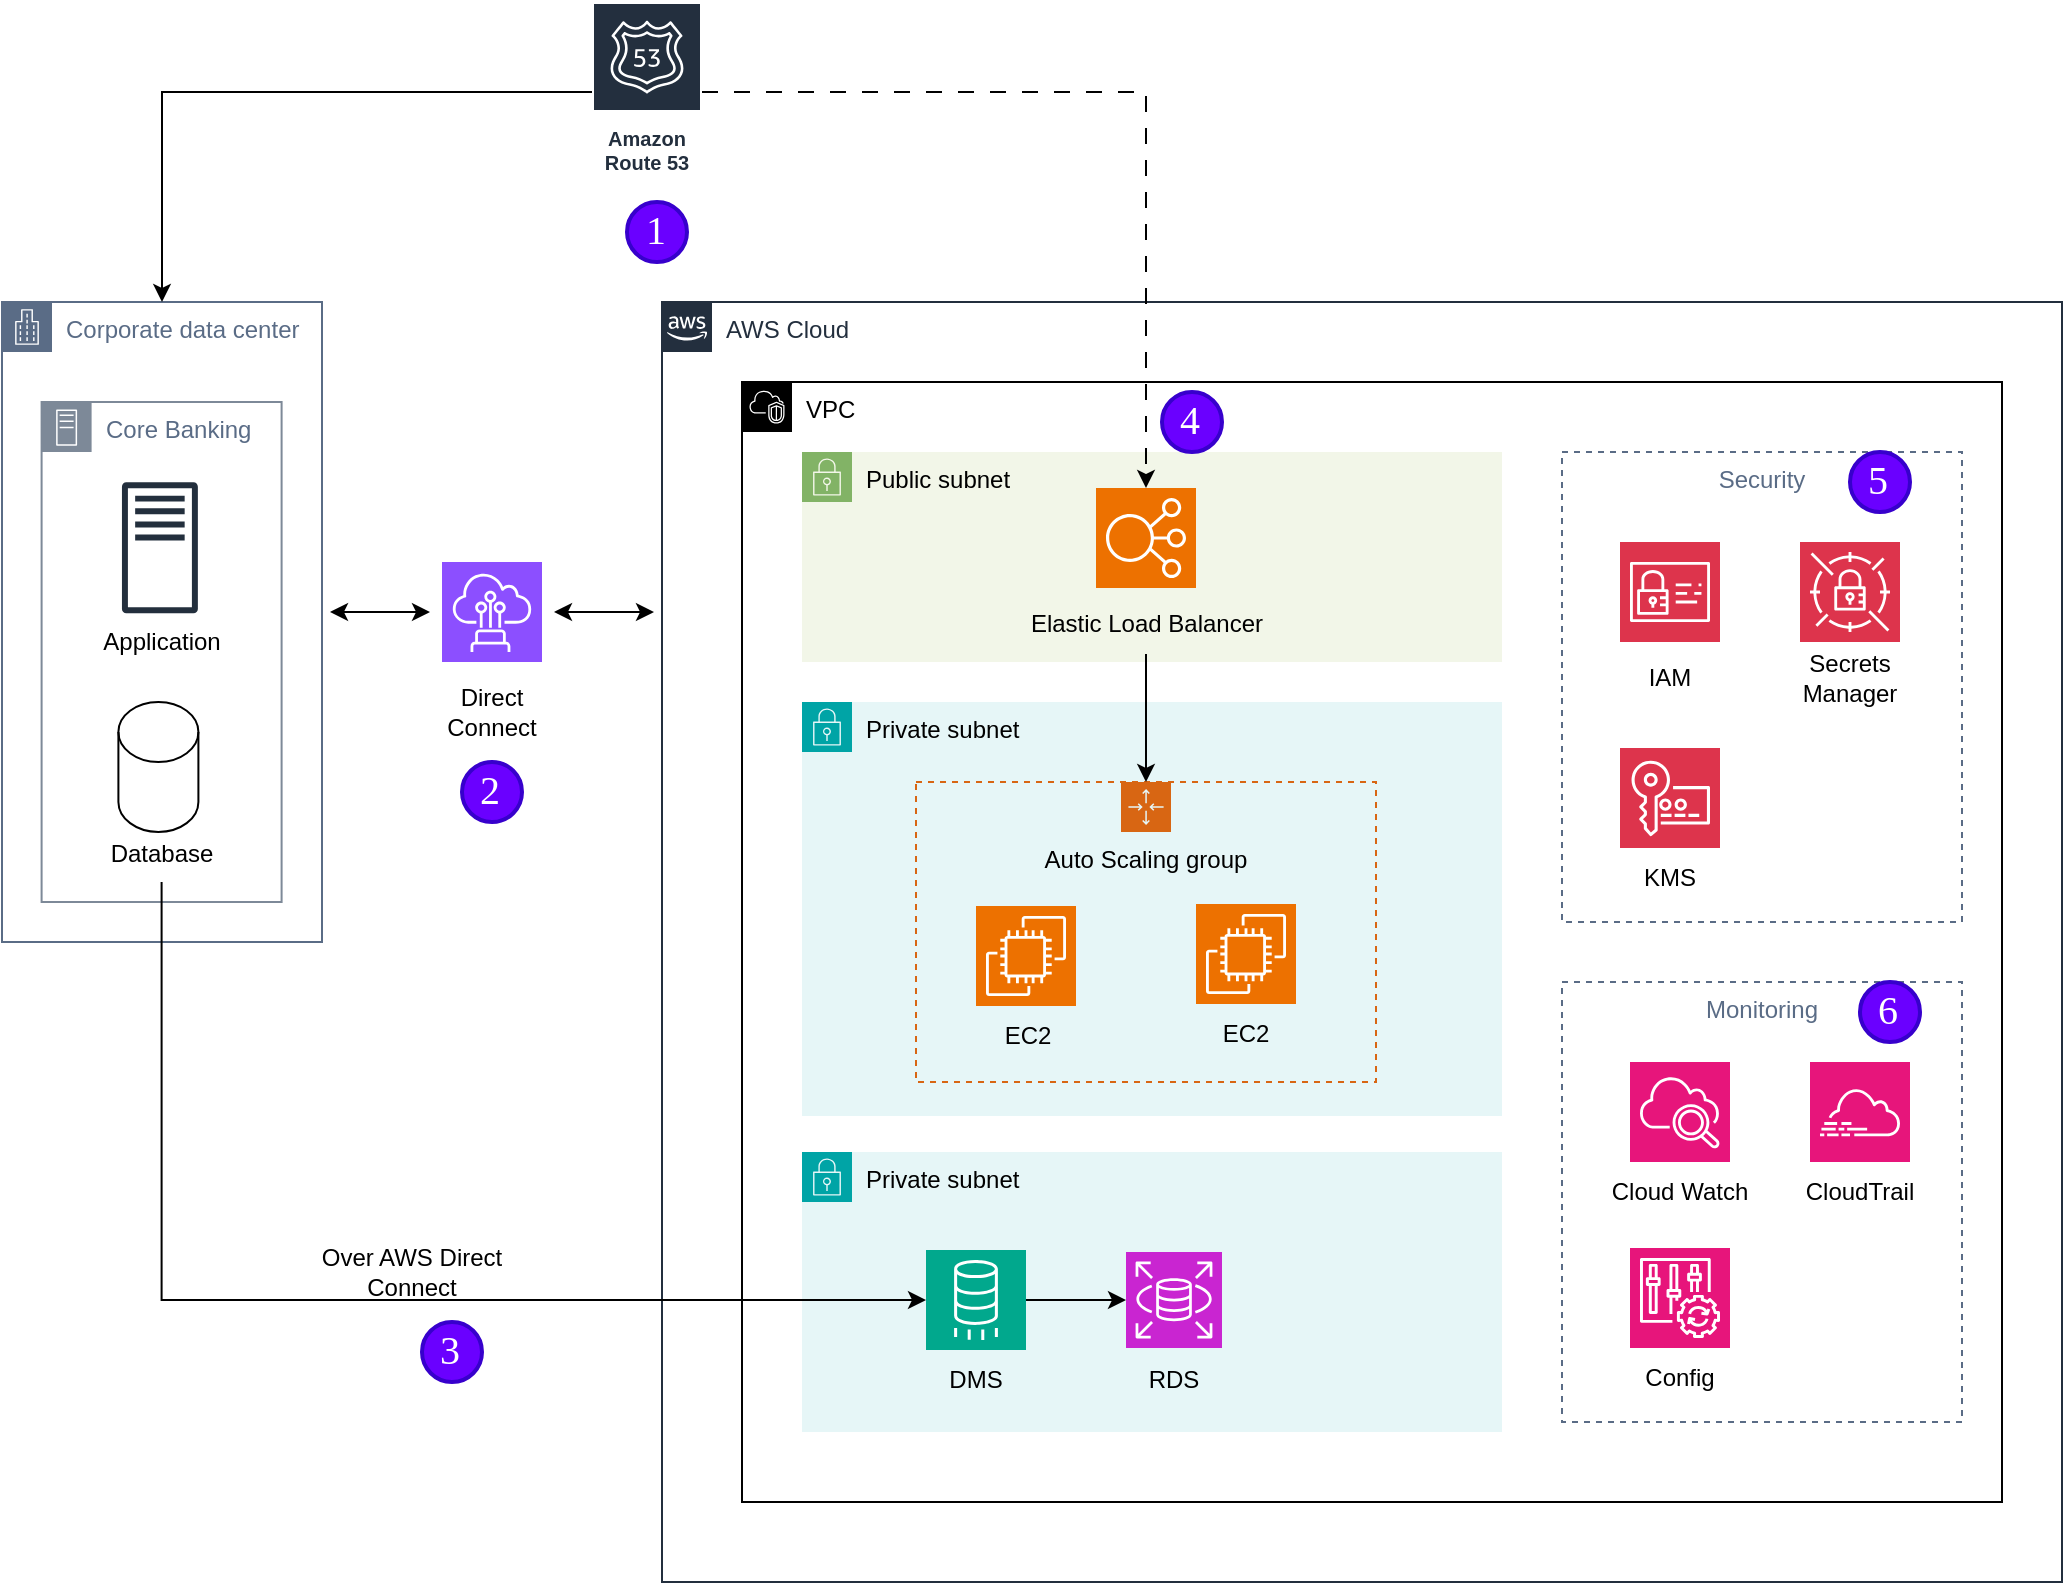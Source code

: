 <mxfile version="22.1.0" type="github">
  <diagram name="Page-1" id="9MIOL11NnL3qeURcutW-">
    <mxGraphModel dx="1237" dy="1936" grid="1" gridSize="10" guides="1" tooltips="1" connect="1" arrows="1" fold="1" page="1" pageScale="1" pageWidth="850" pageHeight="1100" math="0" shadow="0">
      <root>
        <mxCell id="0" />
        <mxCell id="1" parent="0" />
        <mxCell id="nIONL99TktXxZXt7bv5b-1" value="Corporate data center" style="points=[[0,0],[0.25,0],[0.5,0],[0.75,0],[1,0],[1,0.25],[1,0.5],[1,0.75],[1,1],[0.75,1],[0.5,1],[0.25,1],[0,1],[0,0.75],[0,0.5],[0,0.25]];outlineConnect=0;gradientColor=none;html=1;whiteSpace=wrap;fontSize=12;fontStyle=0;container=1;pointerEvents=0;collapsible=0;recursiveResize=0;shape=mxgraph.aws4.group;grIcon=mxgraph.aws4.group_corporate_data_center;strokeColor=#5A6C86;fillColor=none;verticalAlign=top;align=left;spacingLeft=30;fontColor=#5A6C86;dashed=0;" parent="1" vertex="1">
          <mxGeometry x="70" y="120" width="160" height="320" as="geometry" />
        </mxCell>
        <mxCell id="_xfP7KNKbU03eaIIPz9H-15" value="" style="group" parent="nIONL99TktXxZXt7bv5b-1" vertex="1" connectable="0">
          <mxGeometry x="49.8" y="200" width="60" height="90" as="geometry" />
        </mxCell>
        <mxCell id="nIONL99TktXxZXt7bv5b-10" value="" style="shape=cylinder3;whiteSpace=wrap;html=1;boundedLbl=1;backgroundOutline=1;size=15;" parent="_xfP7KNKbU03eaIIPz9H-15" vertex="1">
          <mxGeometry x="8.4" width="40" height="64.948" as="geometry" />
        </mxCell>
        <mxCell id="nIONL99TktXxZXt7bv5b-13" value="Database" style="text;html=1;strokeColor=none;fillColor=none;align=center;verticalAlign=middle;whiteSpace=wrap;rounded=0;" parent="_xfP7KNKbU03eaIIPz9H-15" vertex="1">
          <mxGeometry y="62.165" width="60" height="27.835" as="geometry" />
        </mxCell>
        <mxCell id="_xfP7KNKbU03eaIIPz9H-45" value="" style="group" parent="nIONL99TktXxZXt7bv5b-1" vertex="1" connectable="0">
          <mxGeometry x="50" y="90" width="59.8" height="94" as="geometry" />
        </mxCell>
        <mxCell id="_xfP7KNKbU03eaIIPz9H-3" value="" style="sketch=0;outlineConnect=0;fontColor=#232F3E;gradientColor=none;fillColor=#232F3D;strokeColor=none;dashed=0;verticalLabelPosition=bottom;verticalAlign=top;align=center;html=1;fontSize=12;fontStyle=0;aspect=fixed;pointerEvents=1;shape=mxgraph.aws4.traditional_server;" parent="_xfP7KNKbU03eaIIPz9H-45" vertex="1">
          <mxGeometry x="9.977" width="37.957" height="65.8" as="geometry" />
        </mxCell>
        <mxCell id="_xfP7KNKbU03eaIIPz9H-14" value="Application" style="text;html=1;strokeColor=none;fillColor=none;align=center;verticalAlign=middle;whiteSpace=wrap;rounded=0;" parent="_xfP7KNKbU03eaIIPz9H-45" vertex="1">
          <mxGeometry y="65.8" width="59.8" height="28.2" as="geometry" />
        </mxCell>
        <mxCell id="_xfP7KNKbU03eaIIPz9H-48" value="Core Banking" style="points=[[0,0],[0.25,0],[0.5,0],[0.75,0],[1,0],[1,0.25],[1,0.5],[1,0.75],[1,1],[0.75,1],[0.5,1],[0.25,1],[0,1],[0,0.75],[0,0.5],[0,0.25]];outlineConnect=0;gradientColor=none;html=1;whiteSpace=wrap;fontSize=12;fontStyle=0;container=1;pointerEvents=0;collapsible=0;recursiveResize=0;shape=mxgraph.aws4.group;grIcon=mxgraph.aws4.group_on_premise;strokeColor=#7D8998;fillColor=none;verticalAlign=top;align=left;spacingLeft=30;fontColor=#5A6C86;dashed=0;" parent="nIONL99TktXxZXt7bv5b-1" vertex="1">
          <mxGeometry x="19.8" y="50" width="120" height="250" as="geometry" />
        </mxCell>
        <mxCell id="nIONL99TktXxZXt7bv5b-18" value="AWS Cloud" style="points=[[0,0],[0.25,0],[0.5,0],[0.75,0],[1,0],[1,0.25],[1,0.5],[1,0.75],[1,1],[0.75,1],[0.5,1],[0.25,1],[0,1],[0,0.75],[0,0.5],[0,0.25]];outlineConnect=0;gradientColor=none;html=1;whiteSpace=wrap;fontSize=12;fontStyle=0;container=1;pointerEvents=0;collapsible=0;recursiveResize=0;shape=mxgraph.aws4.group;grIcon=mxgraph.aws4.group_aws_cloud_alt;strokeColor=#232F3E;fillColor=none;verticalAlign=top;align=left;spacingLeft=30;fontColor=#232F3E;dashed=0;" parent="1" vertex="1">
          <mxGeometry x="400" y="120" width="700" height="640" as="geometry" />
        </mxCell>
        <mxCell id="_xfP7KNKbU03eaIIPz9H-24" value="VPC" style="points=[[0,0],[0.25,0],[0.5,0],[0.75,0],[1,0],[1,0.25],[1,0.5],[1,0.75],[1,1],[0.75,1],[0.5,1],[0.25,1],[0,1],[0,0.75],[0,0.5],[0,0.25]];outlineConnect=0;html=1;whiteSpace=wrap;fontSize=12;fontStyle=0;container=1;pointerEvents=0;collapsible=0;recursiveResize=0;shape=mxgraph.aws4.group;grIcon=mxgraph.aws4.group_vpc2;verticalAlign=top;align=left;spacingLeft=30;dashed=0;fillColor=none;" parent="nIONL99TktXxZXt7bv5b-18" vertex="1">
          <mxGeometry x="40" y="40" width="630" height="560" as="geometry" />
        </mxCell>
        <mxCell id="_xfP7KNKbU03eaIIPz9H-27" value="Private subnet" style="points=[[0,0],[0.25,0],[0.5,0],[0.75,0],[1,0],[1,0.25],[1,0.5],[1,0.75],[1,1],[0.75,1],[0.5,1],[0.25,1],[0,1],[0,0.75],[0,0.5],[0,0.25]];outlineConnect=0;html=1;whiteSpace=wrap;fontSize=12;fontStyle=0;container=1;pointerEvents=0;collapsible=0;recursiveResize=0;shape=mxgraph.aws4.group;grIcon=mxgraph.aws4.group_security_group;grStroke=0;strokeColor=#00A4A6;fillColor=#E6F6F7;verticalAlign=top;align=left;spacingLeft=30;dashed=0;" parent="_xfP7KNKbU03eaIIPz9H-24" vertex="1">
          <mxGeometry x="30" y="160" width="350" height="207" as="geometry" />
        </mxCell>
        <mxCell id="_xfP7KNKbU03eaIIPz9H-29" value="Auto Scaling group" style="points=[[0,0],[0.25,0],[0.5,0],[0.75,0],[1,0],[1,0.25],[1,0.5],[1,0.75],[1,1],[0.75,1],[0.5,1],[0.25,1],[0,1],[0,0.75],[0,0.5],[0,0.25]];outlineConnect=0;html=1;whiteSpace=wrap;fontSize=12;fontStyle=0;container=1;pointerEvents=0;collapsible=0;recursiveResize=0;shape=mxgraph.aws4.groupCenter;grIcon=mxgraph.aws4.group_auto_scaling_group;grStroke=1;strokeColor=#D86613;fillColor=#E6F6F7;verticalAlign=top;align=center;dashed=1;spacingTop=25;" parent="_xfP7KNKbU03eaIIPz9H-27" vertex="1">
          <mxGeometry x="57" y="40" width="230" height="150" as="geometry" />
        </mxCell>
        <mxCell id="_xfP7KNKbU03eaIIPz9H-32" value="" style="sketch=0;points=[[0,0,0],[0.25,0,0],[0.5,0,0],[0.75,0,0],[1,0,0],[0,1,0],[0.25,1,0],[0.5,1,0],[0.75,1,0],[1,1,0],[0,0.25,0],[0,0.5,0],[0,0.75,0],[1,0.25,0],[1,0.5,0],[1,0.75,0]];outlineConnect=0;fontColor=#232F3E;fillColor=#ED7100;strokeColor=#ffffff;dashed=0;verticalLabelPosition=bottom;verticalAlign=top;align=center;html=1;fontSize=12;fontStyle=0;aspect=fixed;shape=mxgraph.aws4.resourceIcon;resIcon=mxgraph.aws4.ec2;" parent="_xfP7KNKbU03eaIIPz9H-29" vertex="1">
          <mxGeometry x="30" y="62" width="50" height="50" as="geometry" />
        </mxCell>
        <mxCell id="_xfP7KNKbU03eaIIPz9H-33" value="" style="sketch=0;points=[[0,0,0],[0.25,0,0],[0.5,0,0],[0.75,0,0],[1,0,0],[0,1,0],[0.25,1,0],[0.5,1,0],[0.75,1,0],[1,1,0],[0,0.25,0],[0,0.5,0],[0,0.75,0],[1,0.25,0],[1,0.5,0],[1,0.75,0]];outlineConnect=0;fontColor=#232F3E;fillColor=#ED7100;strokeColor=#ffffff;dashed=0;verticalLabelPosition=bottom;verticalAlign=top;align=center;html=1;fontSize=12;fontStyle=0;aspect=fixed;shape=mxgraph.aws4.resourceIcon;resIcon=mxgraph.aws4.ec2;" parent="_xfP7KNKbU03eaIIPz9H-29" vertex="1">
          <mxGeometry x="140" y="61" width="50" height="50" as="geometry" />
        </mxCell>
        <mxCell id="_xfP7KNKbU03eaIIPz9H-43" value="EC2" style="text;html=1;strokeColor=none;fillColor=none;align=center;verticalAlign=middle;whiteSpace=wrap;rounded=0;" parent="_xfP7KNKbU03eaIIPz9H-29" vertex="1">
          <mxGeometry x="26" y="112" width="60" height="30" as="geometry" />
        </mxCell>
        <mxCell id="_xfP7KNKbU03eaIIPz9H-44" value="EC2" style="text;html=1;strokeColor=none;fillColor=none;align=center;verticalAlign=middle;whiteSpace=wrap;rounded=0;" parent="_xfP7KNKbU03eaIIPz9H-29" vertex="1">
          <mxGeometry x="135" y="111" width="60" height="30" as="geometry" />
        </mxCell>
        <mxCell id="_xfP7KNKbU03eaIIPz9H-26" value="Public subnet" style="points=[[0,0],[0.25,0],[0.5,0],[0.75,0],[1,0],[1,0.25],[1,0.5],[1,0.75],[1,1],[0.75,1],[0.5,1],[0.25,1],[0,1],[0,0.75],[0,0.5],[0,0.25]];outlineConnect=0;html=1;whiteSpace=wrap;fontSize=12;fontStyle=0;container=1;pointerEvents=0;collapsible=0;recursiveResize=0;shape=mxgraph.aws4.group;grIcon=mxgraph.aws4.group_security_group;grStroke=0;strokeColor=#82b366;fillColor=#F2F6E8;verticalAlign=top;align=left;spacingLeft=30;dashed=0;" parent="_xfP7KNKbU03eaIIPz9H-24" vertex="1">
          <mxGeometry x="30" y="35" width="350" height="105" as="geometry" />
        </mxCell>
        <mxCell id="_xfP7KNKbU03eaIIPz9H-38" value="" style="group;fillColor=#F2F6E8;fontColor=#333333;strokeColor=none;" parent="_xfP7KNKbU03eaIIPz9H-26" vertex="1" connectable="0">
          <mxGeometry x="132" y="28" width="130" height="73" as="geometry" />
        </mxCell>
        <mxCell id="_xfP7KNKbU03eaIIPz9H-28" value="" style="sketch=0;points=[[0,0,0],[0.25,0,0],[0.5,0,0],[0.75,0,0],[1,0,0],[0,1,0],[0.25,1,0],[0.5,1,0],[0.75,1,0],[1,1,0],[0,0.25,0],[0,0.5,0],[0,0.75,0],[1,0.25,0],[1,0.5,0],[1,0.75,0]];outlineConnect=0;fontColor=#232F3E;fillColor=#ED7100;strokeColor=#ffffff;dashed=0;verticalLabelPosition=bottom;verticalAlign=top;align=center;html=1;fontSize=12;fontStyle=0;aspect=fixed;shape=mxgraph.aws4.resourceIcon;resIcon=mxgraph.aws4.elastic_load_balancing;" parent="_xfP7KNKbU03eaIIPz9H-38" vertex="1">
          <mxGeometry x="15" y="-10" width="50" height="50" as="geometry" />
        </mxCell>
        <mxCell id="_xfP7KNKbU03eaIIPz9H-37" value="Elastic Load Balancer" style="text;html=1;strokeColor=none;fillColor=none;align=center;verticalAlign=middle;whiteSpace=wrap;rounded=0;" parent="_xfP7KNKbU03eaIIPz9H-38" vertex="1">
          <mxGeometry x="-22.5" y="43" width="125" height="30" as="geometry" />
        </mxCell>
        <mxCell id="_xfP7KNKbU03eaIIPz9H-39" style="edgeStyle=orthogonalEdgeStyle;rounded=0;orthogonalLoop=1;jettySize=auto;html=1;entryX=0.5;entryY=0;entryDx=0;entryDy=0;" parent="_xfP7KNKbU03eaIIPz9H-24" source="_xfP7KNKbU03eaIIPz9H-37" target="_xfP7KNKbU03eaIIPz9H-29" edge="1">
          <mxGeometry relative="1" as="geometry" />
        </mxCell>
        <mxCell id="_xfP7KNKbU03eaIIPz9H-49" value="Security" style="fillColor=none;strokeColor=#5A6C86;dashed=1;verticalAlign=top;fontStyle=0;fontColor=#5A6C86;whiteSpace=wrap;html=1;" parent="_xfP7KNKbU03eaIIPz9H-24" vertex="1">
          <mxGeometry x="410" y="35" width="200" height="235" as="geometry" />
        </mxCell>
        <mxCell id="_xfP7KNKbU03eaIIPz9H-50" value="" style="sketch=0;points=[[0,0,0],[0.25,0,0],[0.5,0,0],[0.75,0,0],[1,0,0],[0,1,0],[0.25,1,0],[0.5,1,0],[0.75,1,0],[1,1,0],[0,0.25,0],[0,0.5,0],[0,0.75,0],[1,0.25,0],[1,0.5,0],[1,0.75,0]];outlineConnect=0;fontColor=#232F3E;fillColor=#DD344C;strokeColor=#ffffff;dashed=0;verticalLabelPosition=bottom;verticalAlign=top;align=center;html=1;fontSize=12;fontStyle=0;aspect=fixed;shape=mxgraph.aws4.resourceIcon;resIcon=mxgraph.aws4.identity_and_access_management;" parent="_xfP7KNKbU03eaIIPz9H-24" vertex="1">
          <mxGeometry x="439" y="80" width="50" height="50" as="geometry" />
        </mxCell>
        <mxCell id="_xfP7KNKbU03eaIIPz9H-52" value="" style="sketch=0;points=[[0,0,0],[0.25,0,0],[0.5,0,0],[0.75,0,0],[1,0,0],[0,1,0],[0.25,1,0],[0.5,1,0],[0.75,1,0],[1,1,0],[0,0.25,0],[0,0.5,0],[0,0.75,0],[1,0.25,0],[1,0.5,0],[1,0.75,0]];outlineConnect=0;fontColor=#232F3E;fillColor=#DD344C;strokeColor=#ffffff;dashed=0;verticalLabelPosition=bottom;verticalAlign=top;align=center;html=1;fontSize=12;fontStyle=0;aspect=fixed;shape=mxgraph.aws4.resourceIcon;resIcon=mxgraph.aws4.secrets_manager;" parent="_xfP7KNKbU03eaIIPz9H-24" vertex="1">
          <mxGeometry x="529" y="80" width="50" height="50" as="geometry" />
        </mxCell>
        <mxCell id="_xfP7KNKbU03eaIIPz9H-53" value="IAM" style="text;html=1;strokeColor=none;fillColor=none;align=center;verticalAlign=middle;whiteSpace=wrap;rounded=0;" parent="_xfP7KNKbU03eaIIPz9H-24" vertex="1">
          <mxGeometry x="434" y="133" width="60" height="30" as="geometry" />
        </mxCell>
        <mxCell id="_xfP7KNKbU03eaIIPz9H-54" value="Secrets Manager" style="text;html=1;strokeColor=none;fillColor=none;align=center;verticalAlign=middle;whiteSpace=wrap;rounded=0;" parent="_xfP7KNKbU03eaIIPz9H-24" vertex="1">
          <mxGeometry x="524" y="133" width="60" height="30" as="geometry" />
        </mxCell>
        <mxCell id="_xfP7KNKbU03eaIIPz9H-56" value="Monitoring" style="fillColor=none;strokeColor=#5A6C86;dashed=1;verticalAlign=top;fontStyle=0;fontColor=#5A6C86;whiteSpace=wrap;html=1;" parent="_xfP7KNKbU03eaIIPz9H-24" vertex="1">
          <mxGeometry x="410" y="300" width="200" height="220" as="geometry" />
        </mxCell>
        <mxCell id="_xfP7KNKbU03eaIIPz9H-57" value="" style="group" parent="_xfP7KNKbU03eaIIPz9H-24" vertex="1" connectable="0">
          <mxGeometry x="434" y="183" width="60" height="80" as="geometry" />
        </mxCell>
        <mxCell id="_xfP7KNKbU03eaIIPz9H-51" value="" style="sketch=0;points=[[0,0,0],[0.25,0,0],[0.5,0,0],[0.75,0,0],[1,0,0],[0,1,0],[0.25,1,0],[0.5,1,0],[0.75,1,0],[1,1,0],[0,0.25,0],[0,0.5,0],[0,0.75,0],[1,0.25,0],[1,0.5,0],[1,0.75,0]];outlineConnect=0;fontColor=#232F3E;fillColor=#DD344C;strokeColor=#ffffff;dashed=0;verticalLabelPosition=bottom;verticalAlign=top;align=center;html=1;fontSize=12;fontStyle=0;aspect=fixed;shape=mxgraph.aws4.resourceIcon;resIcon=mxgraph.aws4.key_management_service;" parent="_xfP7KNKbU03eaIIPz9H-57" vertex="1">
          <mxGeometry x="5" width="50" height="50" as="geometry" />
        </mxCell>
        <mxCell id="_xfP7KNKbU03eaIIPz9H-55" value="KMS" style="text;html=1;strokeColor=none;fillColor=none;align=center;verticalAlign=middle;whiteSpace=wrap;rounded=0;" parent="_xfP7KNKbU03eaIIPz9H-57" vertex="1">
          <mxGeometry y="50" width="60" height="30" as="geometry" />
        </mxCell>
        <mxCell id="_xfP7KNKbU03eaIIPz9H-58" value="Private subnet" style="points=[[0,0],[0.25,0],[0.5,0],[0.75,0],[1,0],[1,0.25],[1,0.5],[1,0.75],[1,1],[0.75,1],[0.5,1],[0.25,1],[0,1],[0,0.75],[0,0.5],[0,0.25]];outlineConnect=0;html=1;whiteSpace=wrap;fontSize=12;fontStyle=0;container=1;pointerEvents=0;collapsible=0;recursiveResize=0;shape=mxgraph.aws4.group;grIcon=mxgraph.aws4.group_security_group;grStroke=0;strokeColor=#00A4A6;fillColor=#E6F6F7;verticalAlign=top;align=left;spacingLeft=30;dashed=0;" parent="_xfP7KNKbU03eaIIPz9H-24" vertex="1">
          <mxGeometry x="30" y="385" width="350" height="140" as="geometry" />
        </mxCell>
        <mxCell id="_xfP7KNKbU03eaIIPz9H-20" value="" style="group" parent="_xfP7KNKbU03eaIIPz9H-58" vertex="1" connectable="0">
          <mxGeometry x="57" y="49" width="159" height="80" as="geometry" />
        </mxCell>
        <mxCell id="nIONL99TktXxZXt7bv5b-24" value="" style="sketch=0;points=[[0,0,0],[0.25,0,0],[0.5,0,0],[0.75,0,0],[1,0,0],[0,1,0],[0.25,1,0],[0.5,1,0],[0.75,1,0],[1,1,0],[0,0.25,0],[0,0.5,0],[0,0.75,0],[1,0.25,0],[1,0.5,0],[1,0.75,0]];outlineConnect=0;fontColor=#232F3E;fillColor=#01A88D;strokeColor=#ffffff;dashed=0;verticalLabelPosition=bottom;verticalAlign=top;align=center;html=1;fontSize=12;fontStyle=0;aspect=fixed;shape=mxgraph.aws4.resourceIcon;resIcon=mxgraph.aws4.database_migration_service;" parent="_xfP7KNKbU03eaIIPz9H-20" vertex="1">
          <mxGeometry x="5" width="50" height="50" as="geometry" />
        </mxCell>
        <mxCell id="dGLy3h3OTeFdoIgt9iLi-1" value="" style="sketch=0;points=[[0,0,0],[0.25,0,0],[0.5,0,0],[0.75,0,0],[1,0,0],[0,1,0],[0.25,1,0],[0.5,1,0],[0.75,1,0],[1,1,0],[0,0.25,0],[0,0.5,0],[0,0.75,0],[1,0.25,0],[1,0.5,0],[1,0.75,0]];outlineConnect=0;fontColor=#232F3E;fillColor=#C925D1;strokeColor=#ffffff;dashed=0;verticalLabelPosition=bottom;verticalAlign=top;align=center;html=1;fontSize=12;fontStyle=0;aspect=fixed;shape=mxgraph.aws4.resourceIcon;resIcon=mxgraph.aws4.rds;" parent="_xfP7KNKbU03eaIIPz9H-20" vertex="1">
          <mxGeometry x="105" y="1" width="48" height="48" as="geometry" />
        </mxCell>
        <mxCell id="_xfP7KNKbU03eaIIPz9H-4" style="edgeStyle=orthogonalEdgeStyle;rounded=0;orthogonalLoop=1;jettySize=auto;html=1;entryX=0;entryY=0.5;entryDx=0;entryDy=0;entryPerimeter=0;" parent="_xfP7KNKbU03eaIIPz9H-20" source="nIONL99TktXxZXt7bv5b-24" target="dGLy3h3OTeFdoIgt9iLi-1" edge="1">
          <mxGeometry relative="1" as="geometry" />
        </mxCell>
        <mxCell id="_xfP7KNKbU03eaIIPz9H-17" value="RDS" style="text;html=1;strokeColor=none;fillColor=none;align=center;verticalAlign=middle;whiteSpace=wrap;rounded=0;" parent="_xfP7KNKbU03eaIIPz9H-20" vertex="1">
          <mxGeometry x="99" y="50" width="60" height="30" as="geometry" />
        </mxCell>
        <mxCell id="_xfP7KNKbU03eaIIPz9H-18" value="DMS" style="text;html=1;strokeColor=none;fillColor=none;align=center;verticalAlign=middle;whiteSpace=wrap;rounded=0;" parent="_xfP7KNKbU03eaIIPz9H-20" vertex="1">
          <mxGeometry y="50" width="60" height="30" as="geometry" />
        </mxCell>
        <mxCell id="_xfP7KNKbU03eaIIPz9H-60" value="" style="sketch=0;points=[[0,0,0],[0.25,0,0],[0.5,0,0],[0.75,0,0],[1,0,0],[0,1,0],[0.25,1,0],[0.5,1,0],[0.75,1,0],[1,1,0],[0,0.25,0],[0,0.5,0],[0,0.75,0],[1,0.25,0],[1,0.5,0],[1,0.75,0]];points=[[0,0,0],[0.25,0,0],[0.5,0,0],[0.75,0,0],[1,0,0],[0,1,0],[0.25,1,0],[0.5,1,0],[0.75,1,0],[1,1,0],[0,0.25,0],[0,0.5,0],[0,0.75,0],[1,0.25,0],[1,0.5,0],[1,0.75,0]];outlineConnect=0;fontColor=#232F3E;fillColor=#E7157B;strokeColor=#ffffff;dashed=0;verticalLabelPosition=bottom;verticalAlign=top;align=center;html=1;fontSize=12;fontStyle=0;aspect=fixed;shape=mxgraph.aws4.resourceIcon;resIcon=mxgraph.aws4.cloudwatch_2;" parent="_xfP7KNKbU03eaIIPz9H-24" vertex="1">
          <mxGeometry x="444" y="340" width="50" height="50" as="geometry" />
        </mxCell>
        <mxCell id="_xfP7KNKbU03eaIIPz9H-61" value="" style="sketch=0;points=[[0,0,0],[0.25,0,0],[0.5,0,0],[0.75,0,0],[1,0,0],[0,1,0],[0.25,1,0],[0.5,1,0],[0.75,1,0],[1,1,0],[0,0.25,0],[0,0.5,0],[0,0.75,0],[1,0.25,0],[1,0.5,0],[1,0.75,0]];points=[[0,0,0],[0.25,0,0],[0.5,0,0],[0.75,0,0],[1,0,0],[0,1,0],[0.25,1,0],[0.5,1,0],[0.75,1,0],[1,1,0],[0,0.25,0],[0,0.5,0],[0,0.75,0],[1,0.25,0],[1,0.5,0],[1,0.75,0]];outlineConnect=0;fontColor=#232F3E;fillColor=#E7157B;strokeColor=#ffffff;dashed=0;verticalLabelPosition=bottom;verticalAlign=top;align=center;html=1;fontSize=12;fontStyle=0;aspect=fixed;shape=mxgraph.aws4.resourceIcon;resIcon=mxgraph.aws4.cloudtrail;" parent="_xfP7KNKbU03eaIIPz9H-24" vertex="1">
          <mxGeometry x="534" y="340" width="50" height="50" as="geometry" />
        </mxCell>
        <mxCell id="_xfP7KNKbU03eaIIPz9H-62" value="" style="sketch=0;points=[[0,0,0],[0.25,0,0],[0.5,0,0],[0.75,0,0],[1,0,0],[0,1,0],[0.25,1,0],[0.5,1,0],[0.75,1,0],[1,1,0],[0,0.25,0],[0,0.5,0],[0,0.75,0],[1,0.25,0],[1,0.5,0],[1,0.75,0]];points=[[0,0,0],[0.25,0,0],[0.5,0,0],[0.75,0,0],[1,0,0],[0,1,0],[0.25,1,0],[0.5,1,0],[0.75,1,0],[1,1,0],[0,0.25,0],[0,0.5,0],[0,0.75,0],[1,0.25,0],[1,0.5,0],[1,0.75,0]];outlineConnect=0;fontColor=#232F3E;fillColor=#E7157B;strokeColor=#ffffff;dashed=0;verticalLabelPosition=bottom;verticalAlign=top;align=center;html=1;fontSize=12;fontStyle=0;aspect=fixed;shape=mxgraph.aws4.resourceIcon;resIcon=mxgraph.aws4.config;" parent="_xfP7KNKbU03eaIIPz9H-24" vertex="1">
          <mxGeometry x="444" y="433" width="50" height="50" as="geometry" />
        </mxCell>
        <mxCell id="_xfP7KNKbU03eaIIPz9H-63" value="Cloud Watch" style="text;html=1;strokeColor=none;fillColor=none;align=center;verticalAlign=middle;whiteSpace=wrap;rounded=0;" parent="_xfP7KNKbU03eaIIPz9H-24" vertex="1">
          <mxGeometry x="431" y="390" width="76" height="30" as="geometry" />
        </mxCell>
        <mxCell id="_xfP7KNKbU03eaIIPz9H-64" value="Config" style="text;html=1;strokeColor=none;fillColor=none;align=center;verticalAlign=middle;whiteSpace=wrap;rounded=0;" parent="_xfP7KNKbU03eaIIPz9H-24" vertex="1">
          <mxGeometry x="439" y="483" width="60" height="30" as="geometry" />
        </mxCell>
        <mxCell id="_xfP7KNKbU03eaIIPz9H-65" value="CloudTrail" style="text;html=1;strokeColor=none;fillColor=none;align=center;verticalAlign=middle;whiteSpace=wrap;rounded=0;" parent="_xfP7KNKbU03eaIIPz9H-24" vertex="1">
          <mxGeometry x="529" y="390" width="60" height="30" as="geometry" />
        </mxCell>
        <mxCell id="gIqXEBIubMdzkq4mhFR0-6" value="4" style="ellipse;whiteSpace=wrap;html=1;aspect=fixed;strokeWidth=2;fontFamily=Tahoma;spacingBottom=4;spacingRight=2;fillColor=#6a00ff;strokeColor=#3700CC;fontSize=20;fontColor=#ffffff;" vertex="1" parent="_xfP7KNKbU03eaIIPz9H-24">
          <mxGeometry x="210" y="5" width="30" height="30" as="geometry" />
        </mxCell>
        <mxCell id="gIqXEBIubMdzkq4mhFR0-7" value="5" style="ellipse;whiteSpace=wrap;html=1;aspect=fixed;strokeWidth=2;fontFamily=Tahoma;spacingBottom=4;spacingRight=2;fillColor=#6a00ff;strokeColor=#3700CC;fontSize=20;fontColor=#ffffff;" vertex="1" parent="_xfP7KNKbU03eaIIPz9H-24">
          <mxGeometry x="554" y="35" width="30" height="30" as="geometry" />
        </mxCell>
        <mxCell id="gIqXEBIubMdzkq4mhFR0-8" value="6" style="ellipse;whiteSpace=wrap;html=1;aspect=fixed;strokeWidth=2;fontFamily=Tahoma;spacingBottom=4;spacingRight=2;fillColor=#6a00ff;strokeColor=#3700CC;fontSize=20;fontColor=#ffffff;" vertex="1" parent="_xfP7KNKbU03eaIIPz9H-24">
          <mxGeometry x="559" y="300" width="30" height="30" as="geometry" />
        </mxCell>
        <mxCell id="_xfP7KNKbU03eaIIPz9H-21" style="edgeStyle=orthogonalEdgeStyle;rounded=0;orthogonalLoop=1;jettySize=auto;html=1;entryX=0.5;entryY=0;entryDx=0;entryDy=0;" parent="1" source="nIONL99TktXxZXt7bv5b-21" target="nIONL99TktXxZXt7bv5b-1" edge="1">
          <mxGeometry relative="1" as="geometry" />
        </mxCell>
        <mxCell id="nIONL99TktXxZXt7bv5b-21" value="Amazon Route 53" style="sketch=0;outlineConnect=0;fontColor=#232F3E;gradientColor=none;strokeColor=#ffffff;fillColor=#232F3E;dashed=0;verticalLabelPosition=middle;verticalAlign=bottom;align=center;html=1;whiteSpace=wrap;fontSize=10;fontStyle=1;spacing=3;shape=mxgraph.aws4.productIcon;prIcon=mxgraph.aws4.route_53;" parent="1" vertex="1">
          <mxGeometry x="365" y="-30" width="55" height="90" as="geometry" />
        </mxCell>
        <mxCell id="_xfP7KNKbU03eaIIPz9H-40" style="edgeStyle=orthogonalEdgeStyle;rounded=0;orthogonalLoop=1;jettySize=auto;html=1;entryX=0.5;entryY=0;entryDx=0;entryDy=0;entryPerimeter=0;dashed=1;dashPattern=8 8;" parent="1" source="nIONL99TktXxZXt7bv5b-21" target="_xfP7KNKbU03eaIIPz9H-28" edge="1">
          <mxGeometry relative="1" as="geometry" />
        </mxCell>
        <mxCell id="_xfP7KNKbU03eaIIPz9H-46" value="" style="group" parent="1" vertex="1" connectable="0">
          <mxGeometry x="234" y="250" width="162" height="90" as="geometry" />
        </mxCell>
        <mxCell id="_xfP7KNKbU03eaIIPz9H-5" style="edgeStyle=orthogonalEdgeStyle;rounded=0;orthogonalLoop=1;jettySize=auto;html=1;startArrow=classic;startFill=1;" parent="_xfP7KNKbU03eaIIPz9H-46" edge="1">
          <mxGeometry relative="1" as="geometry">
            <mxPoint x="50" y="25" as="targetPoint" />
            <mxPoint y="25" as="sourcePoint" />
          </mxGeometry>
        </mxCell>
        <mxCell id="nIONL99TktXxZXt7bv5b-22" value="" style="sketch=0;points=[[0,0,0],[0.25,0,0],[0.5,0,0],[0.75,0,0],[1,0,0],[0,1,0],[0.25,1,0],[0.5,1,0],[0.75,1,0],[1,1,0],[0,0.25,0],[0,0.5,0],[0,0.75,0],[1,0.25,0],[1,0.5,0],[1,0.75,0]];outlineConnect=0;fontColor=#232F3E;fillColor=#8C4FFF;strokeColor=#ffffff;dashed=0;verticalLabelPosition=bottom;verticalAlign=top;align=center;html=1;fontSize=12;fontStyle=0;aspect=fixed;shape=mxgraph.aws4.resourceIcon;resIcon=mxgraph.aws4.direct_connect;" parent="_xfP7KNKbU03eaIIPz9H-46" vertex="1">
          <mxGeometry x="56" width="50" height="50" as="geometry" />
        </mxCell>
        <mxCell id="_xfP7KNKbU03eaIIPz9H-8" style="edgeStyle=orthogonalEdgeStyle;rounded=0;orthogonalLoop=1;jettySize=auto;html=1;startArrow=classic;startFill=1;" parent="_xfP7KNKbU03eaIIPz9H-46" edge="1">
          <mxGeometry relative="1" as="geometry">
            <mxPoint x="162" y="25" as="targetPoint" />
            <mxPoint x="112" y="25" as="sourcePoint" />
          </mxGeometry>
        </mxCell>
        <mxCell id="_xfP7KNKbU03eaIIPz9H-9" value="Direct Connect" style="text;html=1;strokeColor=none;fillColor=none;align=center;verticalAlign=middle;whiteSpace=wrap;rounded=0;" parent="_xfP7KNKbU03eaIIPz9H-46" vertex="1">
          <mxGeometry x="51" y="60" width="60" height="30" as="geometry" />
        </mxCell>
        <mxCell id="_xfP7KNKbU03eaIIPz9H-66" style="edgeStyle=orthogonalEdgeStyle;rounded=0;orthogonalLoop=1;jettySize=auto;html=1;entryX=0;entryY=0.5;entryDx=0;entryDy=0;entryPerimeter=0;" parent="1" source="nIONL99TktXxZXt7bv5b-13" target="nIONL99TktXxZXt7bv5b-24" edge="1">
          <mxGeometry relative="1" as="geometry">
            <Array as="points">
              <mxPoint x="150" y="619" />
            </Array>
          </mxGeometry>
        </mxCell>
        <mxCell id="_xfP7KNKbU03eaIIPz9H-68" value="Over AWS Direct Connect" style="text;html=1;strokeColor=none;fillColor=none;align=center;verticalAlign=middle;whiteSpace=wrap;rounded=0;" parent="1" vertex="1">
          <mxGeometry x="220" y="590" width="110" height="30" as="geometry" />
        </mxCell>
        <mxCell id="gIqXEBIubMdzkq4mhFR0-1" value="1" style="ellipse;whiteSpace=wrap;html=1;aspect=fixed;strokeWidth=2;fontFamily=Tahoma;spacingBottom=4;spacingRight=2;fillColor=#6a00ff;strokeColor=#3700CC;fontSize=20;fontColor=#ffffff;" vertex="1" parent="1">
          <mxGeometry x="382.5" y="70" width="30" height="30" as="geometry" />
        </mxCell>
        <mxCell id="gIqXEBIubMdzkq4mhFR0-3" value="2" style="ellipse;whiteSpace=wrap;html=1;aspect=fixed;strokeWidth=2;fontFamily=Tahoma;spacingBottom=4;spacingRight=2;fillColor=#6a00ff;strokeColor=#3700CC;fontSize=20;fontColor=#ffffff;" vertex="1" parent="1">
          <mxGeometry x="300" y="350" width="30" height="30" as="geometry" />
        </mxCell>
        <mxCell id="gIqXEBIubMdzkq4mhFR0-5" value="3" style="ellipse;whiteSpace=wrap;html=1;aspect=fixed;strokeWidth=2;fontFamily=Tahoma;spacingBottom=4;spacingRight=2;fillColor=#6a00ff;strokeColor=#3700CC;fontSize=20;fontColor=#ffffff;" vertex="1" parent="1">
          <mxGeometry x="280" y="630" width="30" height="30" as="geometry" />
        </mxCell>
      </root>
    </mxGraphModel>
  </diagram>
</mxfile>
